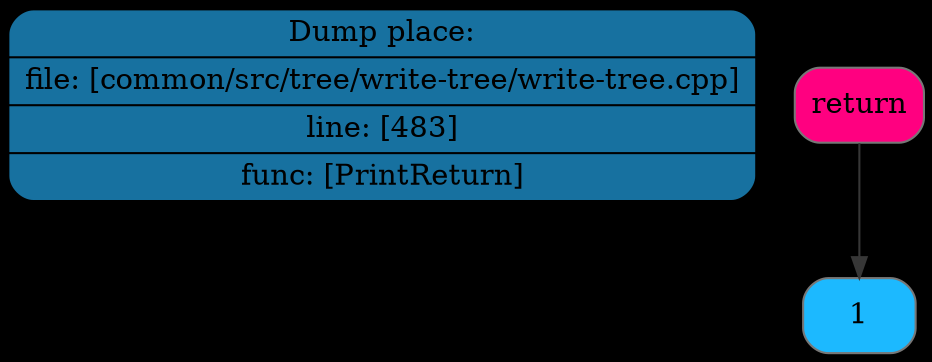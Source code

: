 digraph G{
rankdir=TB
graph [bgcolor="#000000"];
place[shape=Mrecord, style=filled, fillcolor="#1771a0", pos="0,1!",label = " { Dump place: | file: [common/src/tree/write-tree/write-tree.cpp] | line: [483] | func: [PrintReturn] } "color = "#000000"];
node0x507000000640[shape=Mrecord, style=filled, fillcolor="#FF0080"label = "return", color = "#777777"];
node0x5070000005d0[shape=Mrecord, style=filled, fillcolor="#1cb9ff"label = "1", color = "#777777"];
edge[color="#373737"];
node0x507000000640->node0x5070000005d0;
}
